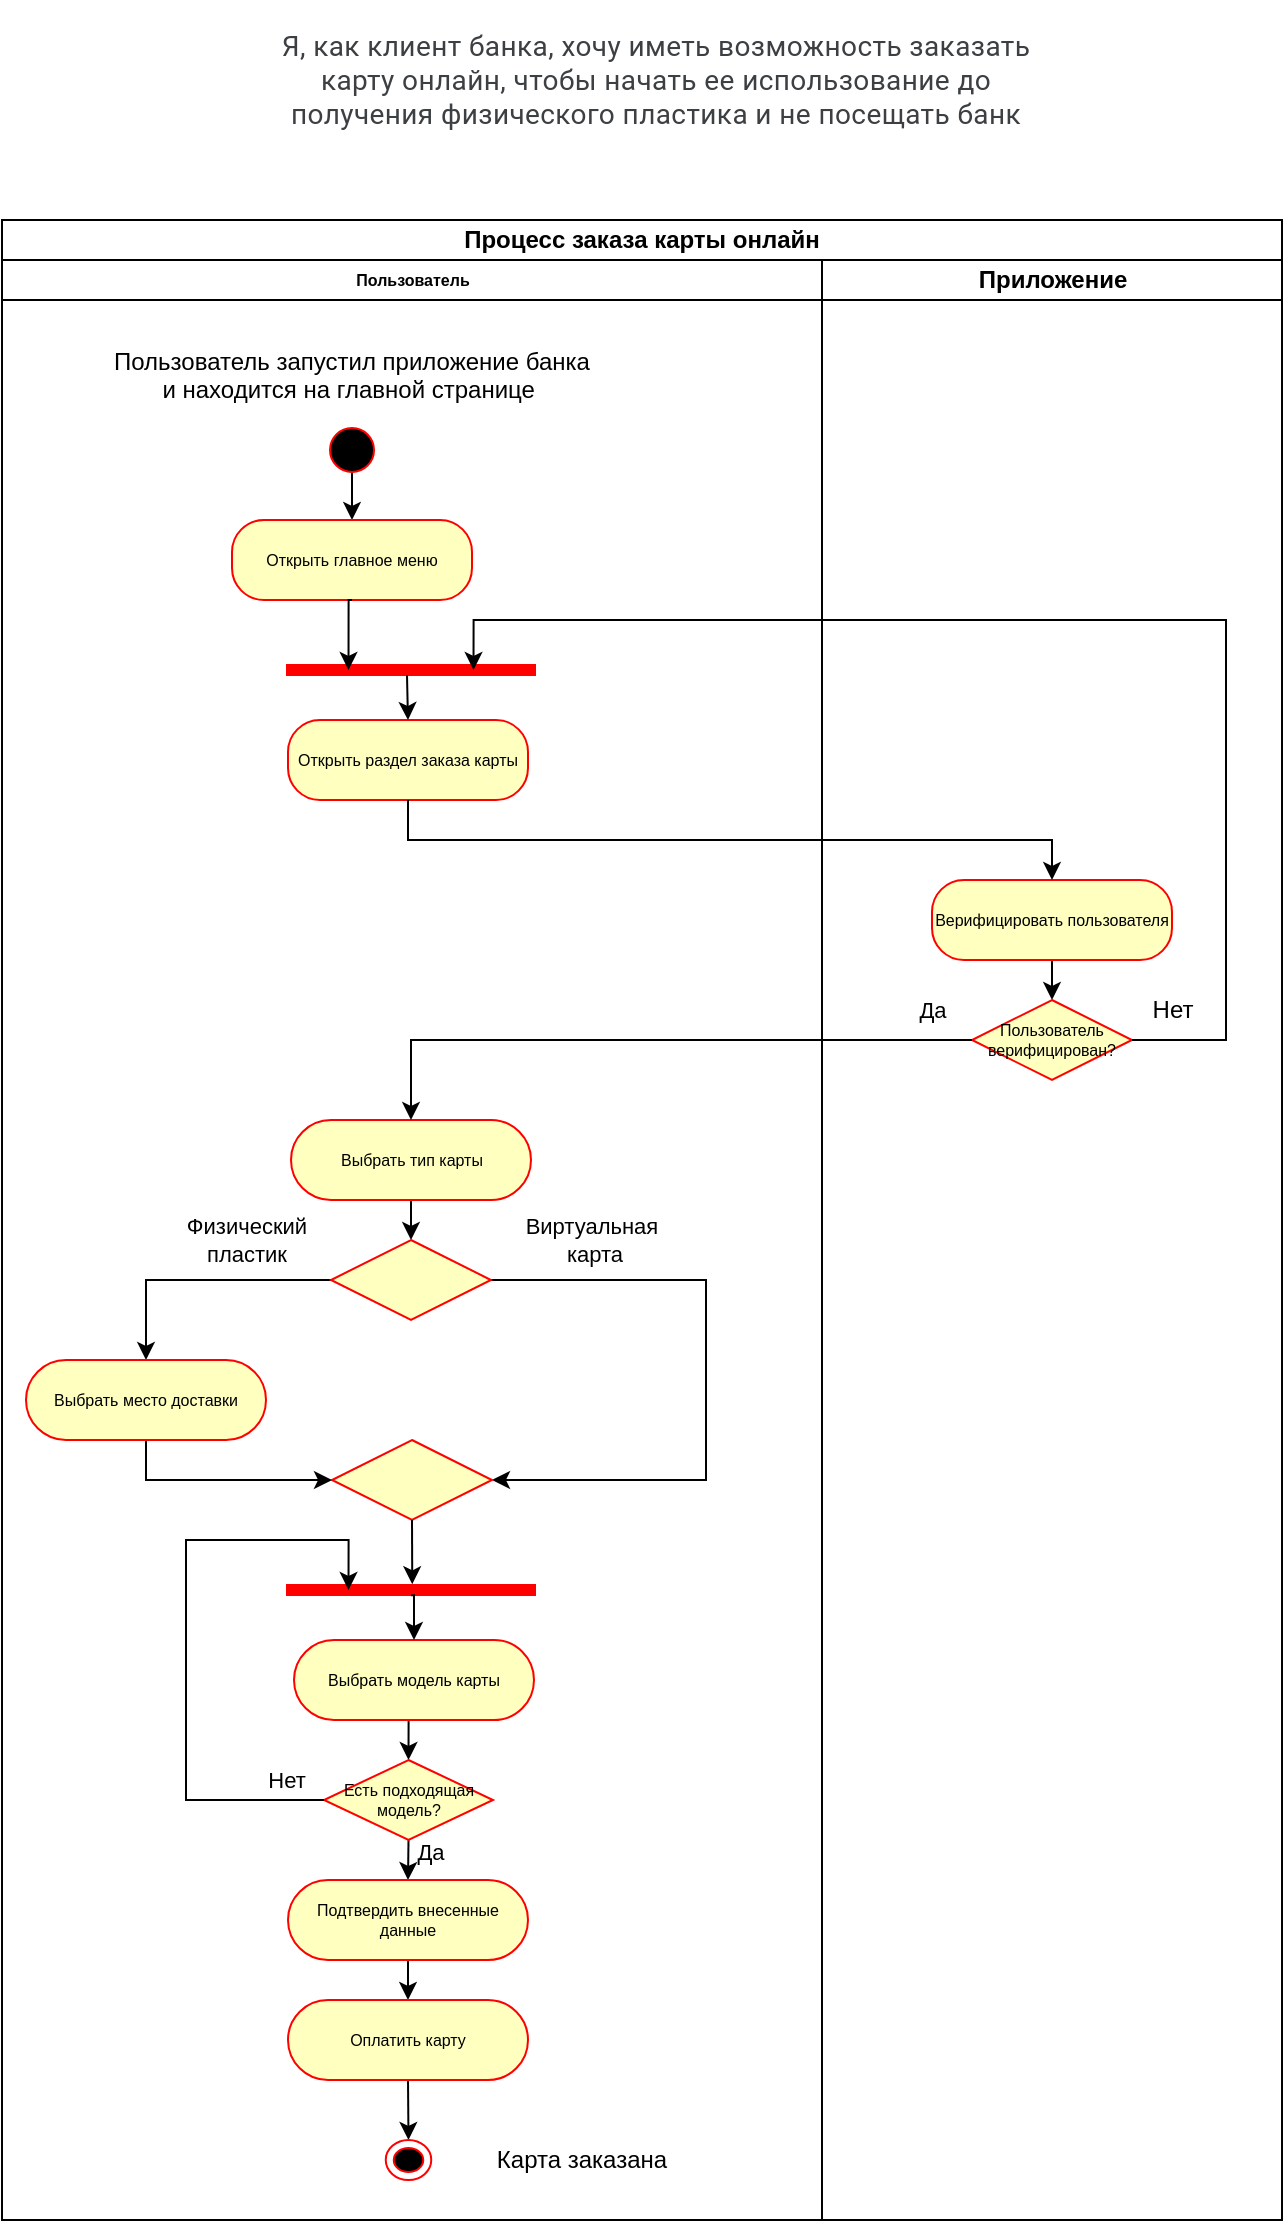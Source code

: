 <mxfile version="24.7.14">
  <diagram name="Страница — 1" id="UGy9VywpturO60eiFtOs">
    <mxGraphModel dx="1915" dy="1012" grid="1" gridSize="10" guides="1" tooltips="1" connect="1" arrows="1" fold="1" page="1" pageScale="1" pageWidth="827" pageHeight="1169" math="0" shadow="0">
      <root>
        <mxCell id="0" />
        <mxCell id="1" parent="0" />
        <mxCell id="4wo9BDWE1BoHJSRFEesV-1" value="Процесс заказа карты онлайн" style="swimlane;html=1;childLayout=stackLayout;resizeParent=1;resizeParentMax=0;startSize=20;whiteSpace=wrap;" vertex="1" parent="1">
          <mxGeometry x="118" y="140" width="640" height="1000" as="geometry">
            <mxRectangle x="230" y="10" width="60" height="30" as="alternateBounds" />
          </mxGeometry>
        </mxCell>
        <mxCell id="4wo9BDWE1BoHJSRFEesV-2" value="Пользователь" style="swimlane;html=1;startSize=20;fontSize=8;" vertex="1" parent="4wo9BDWE1BoHJSRFEesV-1">
          <mxGeometry y="20" width="410" height="980" as="geometry" />
        </mxCell>
        <mxCell id="4wo9BDWE1BoHJSRFEesV-19" style="edgeStyle=orthogonalEdgeStyle;rounded=0;orthogonalLoop=1;jettySize=auto;html=1;exitX=0.5;exitY=0.667;exitDx=0;exitDy=0;entryX=0.5;entryY=0;entryDx=0;entryDy=0;exitPerimeter=0;" edge="1" parent="4wo9BDWE1BoHJSRFEesV-2" source="4wo9BDWE1BoHJSRFEesV-7" target="4wo9BDWE1BoHJSRFEesV-17">
          <mxGeometry relative="1" as="geometry" />
        </mxCell>
        <mxCell id="4wo9BDWE1BoHJSRFEesV-7" value="" style="ellipse;html=1;shape=startState;fillColor=#000000;strokeColor=#ff0000;" vertex="1" parent="4wo9BDWE1BoHJSRFEesV-2">
          <mxGeometry x="160" y="80" width="30" height="30" as="geometry" />
        </mxCell>
        <mxCell id="4wo9BDWE1BoHJSRFEesV-12" value="Пользователь запустил приложение банка и находится на главной странице&amp;nbsp;&lt;div&gt;&lt;br&gt;&lt;/div&gt;" style="text;html=1;align=center;verticalAlign=middle;whiteSpace=wrap;rounded=0;" vertex="1" parent="4wo9BDWE1BoHJSRFEesV-2">
          <mxGeometry x="55" y="50" width="240" height="30" as="geometry" />
        </mxCell>
        <mxCell id="4wo9BDWE1BoHJSRFEesV-17" value="Открыть главное меню" style="rounded=1;whiteSpace=wrap;html=1;arcSize=40;fontColor=#000000;fillColor=#ffffc0;strokeColor=#ff0000;fontSize=8;" vertex="1" parent="4wo9BDWE1BoHJSRFEesV-2">
          <mxGeometry x="115" y="130" width="120" height="40" as="geometry" />
        </mxCell>
        <mxCell id="4wo9BDWE1BoHJSRFEesV-31" value="" style="shape=line;html=1;strokeWidth=6;strokeColor=#ff0000;" vertex="1" parent="4wo9BDWE1BoHJSRFEesV-2">
          <mxGeometry x="142" y="200" width="125" height="10" as="geometry" />
        </mxCell>
        <mxCell id="4wo9BDWE1BoHJSRFEesV-35" style="edgeStyle=orthogonalEdgeStyle;rounded=0;orthogonalLoop=1;jettySize=auto;html=1;exitX=0.5;exitY=1;exitDx=0;exitDy=0;entryX=0.25;entryY=0.5;entryDx=0;entryDy=0;entryPerimeter=0;" edge="1" parent="4wo9BDWE1BoHJSRFEesV-2" source="4wo9BDWE1BoHJSRFEesV-17" target="4wo9BDWE1BoHJSRFEesV-31">
          <mxGeometry relative="1" as="geometry" />
        </mxCell>
        <mxCell id="4wo9BDWE1BoHJSRFEesV-46" style="edgeStyle=orthogonalEdgeStyle;rounded=0;orthogonalLoop=1;jettySize=auto;html=1;exitX=0.5;exitY=1;exitDx=0;exitDy=0;entryX=0.5;entryY=0;entryDx=0;entryDy=0;" edge="1" parent="4wo9BDWE1BoHJSRFEesV-2" source="4wo9BDWE1BoHJSRFEesV-39" target="4wo9BDWE1BoHJSRFEesV-43">
          <mxGeometry relative="1" as="geometry" />
        </mxCell>
        <mxCell id="4wo9BDWE1BoHJSRFEesV-39" value="Выбрать тип карты" style="rounded=1;whiteSpace=wrap;html=1;arcSize=50;fontColor=#000000;fillColor=#ffffc0;strokeColor=#ff0000;fontSize=8;" vertex="1" parent="4wo9BDWE1BoHJSRFEesV-2">
          <mxGeometry x="144.5" y="430" width="120" height="40" as="geometry" />
        </mxCell>
        <mxCell id="4wo9BDWE1BoHJSRFEesV-50" style="edgeStyle=orthogonalEdgeStyle;rounded=0;orthogonalLoop=1;jettySize=auto;html=1;exitX=0;exitY=0.5;exitDx=0;exitDy=0;entryX=0.5;entryY=0;entryDx=0;entryDy=0;" edge="1" parent="4wo9BDWE1BoHJSRFEesV-2" source="4wo9BDWE1BoHJSRFEesV-43" target="4wo9BDWE1BoHJSRFEesV-51">
          <mxGeometry relative="1" as="geometry">
            <mxPoint x="52" y="580" as="targetPoint" />
          </mxGeometry>
        </mxCell>
        <mxCell id="4wo9BDWE1BoHJSRFEesV-56" value="Физический&lt;div&gt;пластик&lt;/div&gt;" style="edgeLabel;html=1;align=center;verticalAlign=middle;resizable=0;points=[];" vertex="1" connectable="0" parent="4wo9BDWE1BoHJSRFEesV-50">
          <mxGeometry x="-0.513" relative="1" as="geometry">
            <mxPoint x="-10" y="-20" as="offset" />
          </mxGeometry>
        </mxCell>
        <mxCell id="4wo9BDWE1BoHJSRFEesV-54" style="edgeStyle=orthogonalEdgeStyle;rounded=0;orthogonalLoop=1;jettySize=auto;html=1;exitX=1;exitY=0.5;exitDx=0;exitDy=0;entryX=1;entryY=0.5;entryDx=0;entryDy=0;" edge="1" parent="4wo9BDWE1BoHJSRFEesV-2" source="4wo9BDWE1BoHJSRFEesV-43" target="4wo9BDWE1BoHJSRFEesV-48">
          <mxGeometry relative="1" as="geometry">
            <Array as="points">
              <mxPoint x="352" y="510" />
              <mxPoint x="352" y="610" />
            </Array>
          </mxGeometry>
        </mxCell>
        <mxCell id="4wo9BDWE1BoHJSRFEesV-55" value="Виртуальная&amp;nbsp;&lt;div&gt;карта&lt;/div&gt;" style="edgeLabel;html=1;align=center;verticalAlign=middle;resizable=0;points=[];" vertex="1" connectable="0" parent="4wo9BDWE1BoHJSRFEesV-54">
          <mxGeometry x="-0.846" y="2" relative="1" as="geometry">
            <mxPoint x="27" y="-18" as="offset" />
          </mxGeometry>
        </mxCell>
        <mxCell id="4wo9BDWE1BoHJSRFEesV-43" value="" style="rhombus;whiteSpace=wrap;html=1;fontColor=#000000;fillColor=#ffffc0;strokeColor=#ff0000;" vertex="1" parent="4wo9BDWE1BoHJSRFEesV-2">
          <mxGeometry x="164.5" y="490" width="80" height="40" as="geometry" />
        </mxCell>
        <mxCell id="4wo9BDWE1BoHJSRFEesV-48" value="" style="rhombus;whiteSpace=wrap;html=1;fontColor=#000000;fillColor=#ffffc0;strokeColor=#ff0000;" vertex="1" parent="4wo9BDWE1BoHJSRFEesV-2">
          <mxGeometry x="165" y="590" width="80" height="40" as="geometry" />
        </mxCell>
        <mxCell id="4wo9BDWE1BoHJSRFEesV-52" style="edgeStyle=orthogonalEdgeStyle;rounded=0;orthogonalLoop=1;jettySize=auto;html=1;exitX=0.5;exitY=1;exitDx=0;exitDy=0;entryX=0;entryY=0.5;entryDx=0;entryDy=0;" edge="1" parent="4wo9BDWE1BoHJSRFEesV-2" source="4wo9BDWE1BoHJSRFEesV-51" target="4wo9BDWE1BoHJSRFEesV-48">
          <mxGeometry relative="1" as="geometry" />
        </mxCell>
        <mxCell id="4wo9BDWE1BoHJSRFEesV-51" value="Выбрать место доставки" style="rounded=1;whiteSpace=wrap;html=1;arcSize=50;fontColor=#000000;fillColor=#ffffc0;strokeColor=#ff0000;fontSize=8;" vertex="1" parent="4wo9BDWE1BoHJSRFEesV-2">
          <mxGeometry x="12" y="550" width="120" height="40" as="geometry" />
        </mxCell>
        <mxCell id="4wo9BDWE1BoHJSRFEesV-20" value="Открыть раздел заказа карты" style="rounded=1;whiteSpace=wrap;html=1;arcSize=40;fontColor=#000000;fillColor=#ffffc0;strokeColor=#ff0000;fontSize=8;" vertex="1" parent="4wo9BDWE1BoHJSRFEesV-2">
          <mxGeometry x="143" y="230" width="120" height="40" as="geometry" />
        </mxCell>
        <mxCell id="4wo9BDWE1BoHJSRFEesV-38" style="edgeStyle=orthogonalEdgeStyle;rounded=0;orthogonalLoop=1;jettySize=auto;html=1;entryX=0.5;entryY=0;entryDx=0;entryDy=0;exitX=0.484;exitY=0.767;exitDx=0;exitDy=0;exitPerimeter=0;" edge="1" parent="4wo9BDWE1BoHJSRFEesV-2" source="4wo9BDWE1BoHJSRFEesV-31" target="4wo9BDWE1BoHJSRFEesV-20">
          <mxGeometry relative="1" as="geometry">
            <mxPoint x="202" y="210" as="sourcePoint" />
            <mxPoint x="183" y="215" as="targetPoint" />
          </mxGeometry>
        </mxCell>
        <mxCell id="4wo9BDWE1BoHJSRFEesV-57" value="" style="shape=line;html=1;strokeWidth=6;strokeColor=#ff0000;" vertex="1" parent="4wo9BDWE1BoHJSRFEesV-2">
          <mxGeometry x="142" y="660" width="125" height="10" as="geometry" />
        </mxCell>
        <mxCell id="4wo9BDWE1BoHJSRFEesV-58" style="edgeStyle=orthogonalEdgeStyle;rounded=0;orthogonalLoop=1;jettySize=auto;html=1;exitX=0.5;exitY=1;exitDx=0;exitDy=0;entryX=0.505;entryY=0.213;entryDx=0;entryDy=0;entryPerimeter=0;" edge="1" parent="4wo9BDWE1BoHJSRFEesV-2" source="4wo9BDWE1BoHJSRFEesV-48" target="4wo9BDWE1BoHJSRFEesV-57">
          <mxGeometry relative="1" as="geometry" />
        </mxCell>
        <mxCell id="4wo9BDWE1BoHJSRFEesV-63" style="edgeStyle=orthogonalEdgeStyle;rounded=0;orthogonalLoop=1;jettySize=auto;html=1;exitX=0.5;exitY=1;exitDx=0;exitDy=0;entryX=0.5;entryY=0;entryDx=0;entryDy=0;" edge="1" parent="4wo9BDWE1BoHJSRFEesV-2" source="4wo9BDWE1BoHJSRFEesV-59" target="4wo9BDWE1BoHJSRFEesV-62">
          <mxGeometry relative="1" as="geometry" />
        </mxCell>
        <mxCell id="4wo9BDWE1BoHJSRFEesV-59" value="Выбрать модель карты" style="rounded=1;whiteSpace=wrap;html=1;arcSize=50;fontColor=#000000;fillColor=#ffffc0;strokeColor=#ff0000;fontSize=8;" vertex="1" parent="4wo9BDWE1BoHJSRFEesV-2">
          <mxGeometry x="146" y="690" width="120" height="40" as="geometry" />
        </mxCell>
        <mxCell id="4wo9BDWE1BoHJSRFEesV-60" style="edgeStyle=orthogonalEdgeStyle;rounded=0;orthogonalLoop=1;jettySize=auto;html=1;exitX=0.5;exitY=0.76;exitDx=0;exitDy=0;entryX=0.5;entryY=0;entryDx=0;entryDy=0;exitPerimeter=0;" edge="1" parent="4wo9BDWE1BoHJSRFEesV-2" source="4wo9BDWE1BoHJSRFEesV-57" target="4wo9BDWE1BoHJSRFEesV-59">
          <mxGeometry relative="1" as="geometry">
            <mxPoint x="215" y="640" as="sourcePoint" />
            <mxPoint x="215" y="671" as="targetPoint" />
          </mxGeometry>
        </mxCell>
        <mxCell id="4wo9BDWE1BoHJSRFEesV-69" style="edgeStyle=orthogonalEdgeStyle;rounded=0;orthogonalLoop=1;jettySize=auto;html=1;exitX=0.5;exitY=1;exitDx=0;exitDy=0;entryX=0.5;entryY=0;entryDx=0;entryDy=0;" edge="1" parent="4wo9BDWE1BoHJSRFEesV-2" source="4wo9BDWE1BoHJSRFEesV-62" target="4wo9BDWE1BoHJSRFEesV-67">
          <mxGeometry relative="1" as="geometry" />
        </mxCell>
        <mxCell id="4wo9BDWE1BoHJSRFEesV-70" value="Да" style="edgeLabel;html=1;align=center;verticalAlign=middle;resizable=0;points=[];" vertex="1" connectable="0" parent="4wo9BDWE1BoHJSRFEesV-69">
          <mxGeometry x="-0.378" relative="1" as="geometry">
            <mxPoint x="11" as="offset" />
          </mxGeometry>
        </mxCell>
        <mxCell id="4wo9BDWE1BoHJSRFEesV-62" value="Есть подходящая модель?" style="rhombus;whiteSpace=wrap;html=1;fontColor=#000000;fillColor=#ffffc0;strokeColor=#ff0000;fontSize=8;" vertex="1" parent="4wo9BDWE1BoHJSRFEesV-2">
          <mxGeometry x="161" y="750" width="84.5" height="40" as="geometry" />
        </mxCell>
        <mxCell id="4wo9BDWE1BoHJSRFEesV-64" style="edgeStyle=orthogonalEdgeStyle;rounded=0;orthogonalLoop=1;jettySize=auto;html=1;exitX=0;exitY=0.5;exitDx=0;exitDy=0;entryX=0.25;entryY=0.5;entryDx=0;entryDy=0;entryPerimeter=0;" edge="1" parent="4wo9BDWE1BoHJSRFEesV-2" source="4wo9BDWE1BoHJSRFEesV-62" target="4wo9BDWE1BoHJSRFEesV-57">
          <mxGeometry relative="1" as="geometry">
            <Array as="points">
              <mxPoint x="92" y="770" />
              <mxPoint x="92" y="640" />
              <mxPoint x="173" y="640" />
            </Array>
          </mxGeometry>
        </mxCell>
        <mxCell id="4wo9BDWE1BoHJSRFEesV-65" value="Нет" style="edgeLabel;html=1;align=center;verticalAlign=middle;resizable=0;points=[];" vertex="1" connectable="0" parent="4wo9BDWE1BoHJSRFEesV-64">
          <mxGeometry x="-0.896" y="1" relative="1" as="geometry">
            <mxPoint x="-3" y="-11" as="offset" />
          </mxGeometry>
        </mxCell>
        <mxCell id="4wo9BDWE1BoHJSRFEesV-71" style="edgeStyle=orthogonalEdgeStyle;rounded=0;orthogonalLoop=1;jettySize=auto;html=1;exitX=0.5;exitY=1;exitDx=0;exitDy=0;entryX=0.5;entryY=0;entryDx=0;entryDy=0;" edge="1" parent="4wo9BDWE1BoHJSRFEesV-2" source="4wo9BDWE1BoHJSRFEesV-67" target="4wo9BDWE1BoHJSRFEesV-66">
          <mxGeometry relative="1" as="geometry" />
        </mxCell>
        <mxCell id="4wo9BDWE1BoHJSRFEesV-67" value="Подтвердить внесенные данные" style="rounded=1;whiteSpace=wrap;html=1;arcSize=50;fontColor=#000000;fillColor=#ffffc0;strokeColor=#ff0000;fontSize=8;" vertex="1" parent="4wo9BDWE1BoHJSRFEesV-2">
          <mxGeometry x="143" y="810" width="120" height="40" as="geometry" />
        </mxCell>
        <mxCell id="4wo9BDWE1BoHJSRFEesV-72" style="edgeStyle=orthogonalEdgeStyle;rounded=0;orthogonalLoop=1;jettySize=auto;html=1;exitX=0.5;exitY=1;exitDx=0;exitDy=0;entryX=0.5;entryY=0;entryDx=0;entryDy=0;" edge="1" parent="4wo9BDWE1BoHJSRFEesV-2" source="4wo9BDWE1BoHJSRFEesV-66" target="4wo9BDWE1BoHJSRFEesV-68">
          <mxGeometry relative="1" as="geometry" />
        </mxCell>
        <mxCell id="4wo9BDWE1BoHJSRFEesV-66" value="Оплатить карту" style="rounded=1;whiteSpace=wrap;html=1;arcSize=50;fontColor=#000000;fillColor=#ffffc0;strokeColor=#ff0000;fontSize=8;" vertex="1" parent="4wo9BDWE1BoHJSRFEesV-2">
          <mxGeometry x="143" y="870" width="120" height="40" as="geometry" />
        </mxCell>
        <mxCell id="4wo9BDWE1BoHJSRFEesV-68" value="" style="ellipse;html=1;shape=endState;fillColor=#000000;strokeColor=#ff0000;" vertex="1" parent="4wo9BDWE1BoHJSRFEesV-2">
          <mxGeometry x="191.88" y="940" width="22.75" height="20" as="geometry" />
        </mxCell>
        <mxCell id="4wo9BDWE1BoHJSRFEesV-73" value="Карта заказана" style="text;html=1;align=center;verticalAlign=middle;whiteSpace=wrap;rounded=0;" vertex="1" parent="4wo9BDWE1BoHJSRFEesV-2">
          <mxGeometry x="244.5" y="940" width="90" height="20" as="geometry" />
        </mxCell>
        <mxCell id="4wo9BDWE1BoHJSRFEesV-3" value="Приложение" style="swimlane;html=1;startSize=20;" vertex="1" parent="4wo9BDWE1BoHJSRFEesV-1">
          <mxGeometry x="410" y="20" width="230" height="980" as="geometry">
            <mxRectangle x="360" y="20" width="40" height="830" as="alternateBounds" />
          </mxGeometry>
        </mxCell>
        <mxCell id="4wo9BDWE1BoHJSRFEesV-28" style="edgeStyle=orthogonalEdgeStyle;rounded=0;orthogonalLoop=1;jettySize=auto;html=1;exitX=0.5;exitY=1;exitDx=0;exitDy=0;entryX=0.5;entryY=0;entryDx=0;entryDy=0;" edge="1" parent="4wo9BDWE1BoHJSRFEesV-3" source="4wo9BDWE1BoHJSRFEesV-23" target="4wo9BDWE1BoHJSRFEesV-25">
          <mxGeometry relative="1" as="geometry" />
        </mxCell>
        <mxCell id="4wo9BDWE1BoHJSRFEesV-23" value="Верифицировать пользователя" style="rounded=1;whiteSpace=wrap;html=1;arcSize=40;fontColor=#000000;fillColor=#ffffc0;strokeColor=#ff0000;fontSize=8;" vertex="1" parent="4wo9BDWE1BoHJSRFEesV-3">
          <mxGeometry x="55" y="310" width="120" height="40" as="geometry" />
        </mxCell>
        <mxCell id="4wo9BDWE1BoHJSRFEesV-25" value="Пользователь верифицирован?" style="rhombus;whiteSpace=wrap;html=1;fontColor=#000000;fillColor=#ffffc0;strokeColor=#ff0000;fontSize=8;rotation=0;" vertex="1" parent="4wo9BDWE1BoHJSRFEesV-3">
          <mxGeometry x="75" y="370" width="80" height="40" as="geometry" />
        </mxCell>
        <mxCell id="4wo9BDWE1BoHJSRFEesV-41" value="Нет" style="text;html=1;align=center;verticalAlign=middle;resizable=0;points=[];autosize=1;strokeColor=none;fillColor=none;" vertex="1" parent="4wo9BDWE1BoHJSRFEesV-3">
          <mxGeometry x="155" y="360" width="40" height="30" as="geometry" />
        </mxCell>
        <mxCell id="4wo9BDWE1BoHJSRFEesV-34" style="edgeStyle=orthogonalEdgeStyle;rounded=0;orthogonalLoop=1;jettySize=auto;html=1;exitX=1;exitY=0.5;exitDx=0;exitDy=0;entryX=0.75;entryY=0.5;entryDx=0;entryDy=0;entryPerimeter=0;" edge="1" parent="4wo9BDWE1BoHJSRFEesV-1" source="4wo9BDWE1BoHJSRFEesV-25" target="4wo9BDWE1BoHJSRFEesV-31">
          <mxGeometry relative="1" as="geometry">
            <Array as="points">
              <mxPoint x="612" y="410" />
              <mxPoint x="612" y="200" />
              <mxPoint x="236" y="200" />
            </Array>
          </mxGeometry>
        </mxCell>
        <mxCell id="4wo9BDWE1BoHJSRFEesV-40" style="edgeStyle=orthogonalEdgeStyle;rounded=0;orthogonalLoop=1;jettySize=auto;html=1;exitX=0;exitY=0.5;exitDx=0;exitDy=0;entryX=0.5;entryY=0;entryDx=0;entryDy=0;" edge="1" parent="4wo9BDWE1BoHJSRFEesV-1" source="4wo9BDWE1BoHJSRFEesV-25" target="4wo9BDWE1BoHJSRFEesV-39">
          <mxGeometry relative="1" as="geometry" />
        </mxCell>
        <mxCell id="4wo9BDWE1BoHJSRFEesV-42" value="Да" style="edgeLabel;html=1;align=center;verticalAlign=middle;resizable=0;points=[];" vertex="1" connectable="0" parent="4wo9BDWE1BoHJSRFEesV-40">
          <mxGeometry x="-0.855" y="1" relative="1" as="geometry">
            <mxPoint x="3" y="-16" as="offset" />
          </mxGeometry>
        </mxCell>
        <mxCell id="4wo9BDWE1BoHJSRFEesV-24" style="edgeStyle=orthogonalEdgeStyle;rounded=0;orthogonalLoop=1;jettySize=auto;html=1;exitX=0.5;exitY=1;exitDx=0;exitDy=0;entryX=0.5;entryY=0;entryDx=0;entryDy=0;" edge="1" parent="4wo9BDWE1BoHJSRFEesV-1" source="4wo9BDWE1BoHJSRFEesV-20" target="4wo9BDWE1BoHJSRFEesV-23">
          <mxGeometry relative="1" as="geometry" />
        </mxCell>
        <mxCell id="4wo9BDWE1BoHJSRFEesV-6" value="&lt;span style=&quot;color: rgb(60, 64, 67); font-family: Roboto, Arial, sans-serif; font-size: 14px; letter-spacing: 0.2px; text-align: left;&quot;&gt;Я, как клиент банка, хочу иметь возможность заказать карту онлайн, чтобы начать ее использование до получения физического пластика и не посещать банк&lt;/span&gt;" style="text;html=1;align=center;verticalAlign=middle;whiteSpace=wrap;rounded=0;" vertex="1" parent="1">
          <mxGeometry x="250" y="30" width="390" height="80" as="geometry" />
        </mxCell>
      </root>
    </mxGraphModel>
  </diagram>
</mxfile>
